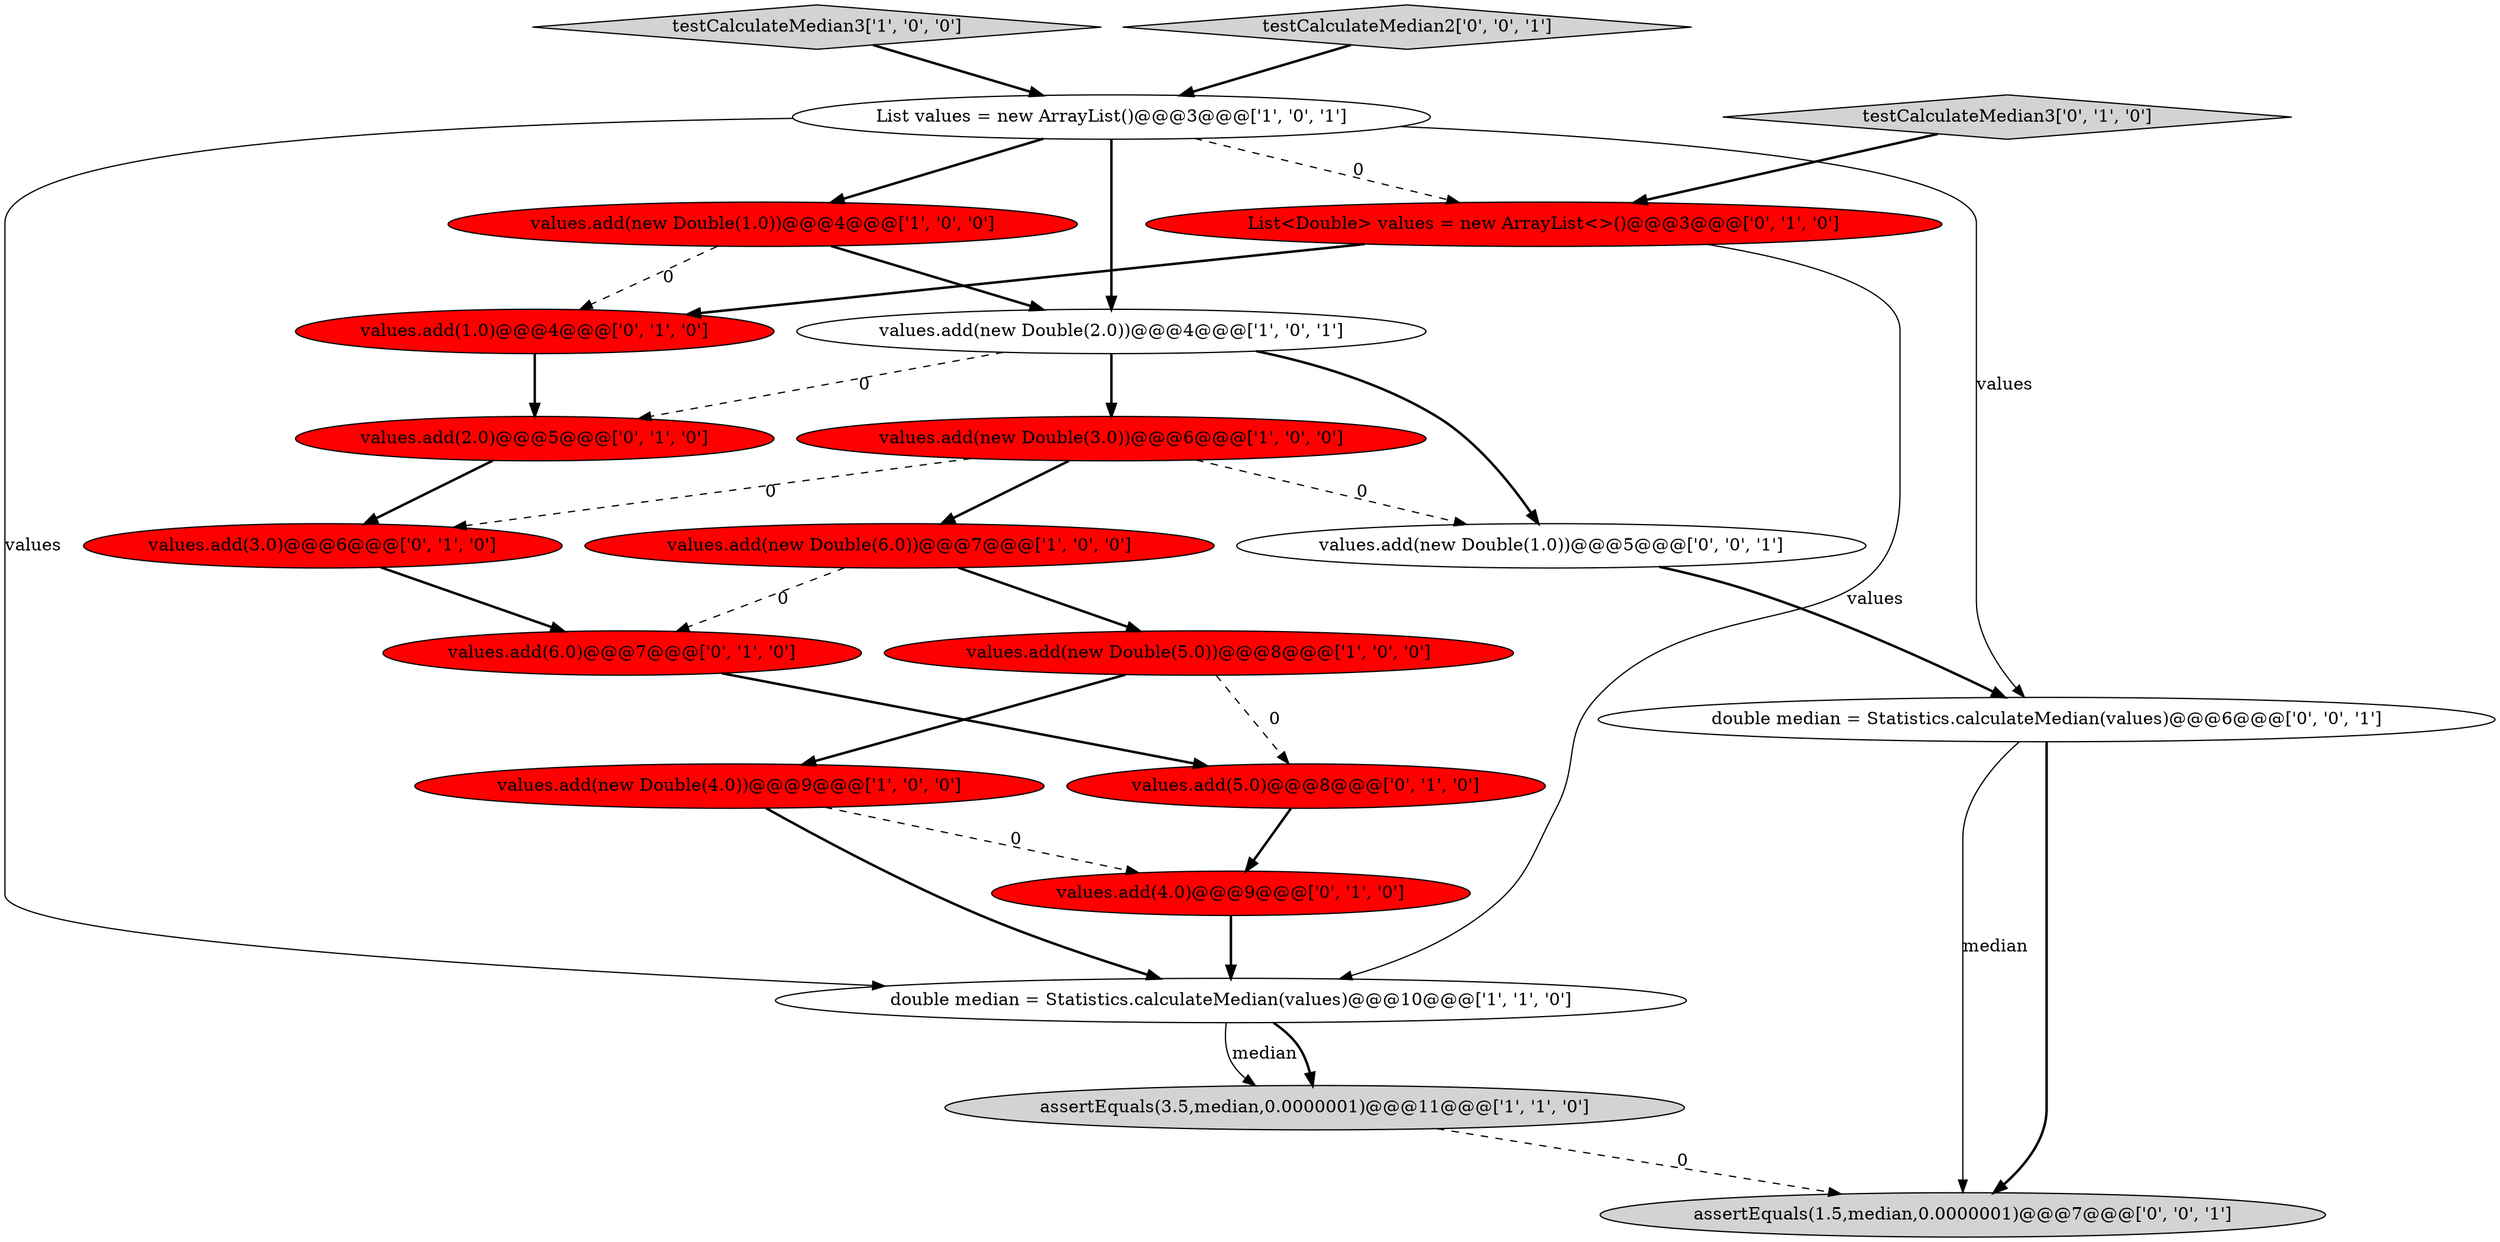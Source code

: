 digraph {
4 [style = filled, label = "values.add(new Double(6.0))@@@7@@@['1', '0', '0']", fillcolor = red, shape = ellipse image = "AAA1AAABBB1BBB"];
7 [style = filled, label = "testCalculateMedian3['1', '0', '0']", fillcolor = lightgray, shape = diamond image = "AAA0AAABBB1BBB"];
3 [style = filled, label = "values.add(new Double(3.0))@@@6@@@['1', '0', '0']", fillcolor = red, shape = ellipse image = "AAA1AAABBB1BBB"];
21 [style = filled, label = "testCalculateMedian2['0', '0', '1']", fillcolor = lightgray, shape = diamond image = "AAA0AAABBB3BBB"];
2 [style = filled, label = "assertEquals(3.5,median,0.0000001)@@@11@@@['1', '1', '0']", fillcolor = lightgray, shape = ellipse image = "AAA0AAABBB1BBB"];
6 [style = filled, label = "double median = Statistics.calculateMedian(values)@@@10@@@['1', '1', '0']", fillcolor = white, shape = ellipse image = "AAA0AAABBB1BBB"];
20 [style = filled, label = "double median = Statistics.calculateMedian(values)@@@6@@@['0', '0', '1']", fillcolor = white, shape = ellipse image = "AAA0AAABBB3BBB"];
1 [style = filled, label = "values.add(new Double(4.0))@@@9@@@['1', '0', '0']", fillcolor = red, shape = ellipse image = "AAA1AAABBB1BBB"];
9 [style = filled, label = "values.add(new Double(2.0))@@@4@@@['1', '0', '1']", fillcolor = white, shape = ellipse image = "AAA0AAABBB1BBB"];
12 [style = filled, label = "values.add(3.0)@@@6@@@['0', '1', '0']", fillcolor = red, shape = ellipse image = "AAA1AAABBB2BBB"];
15 [style = filled, label = "values.add(4.0)@@@9@@@['0', '1', '0']", fillcolor = red, shape = ellipse image = "AAA1AAABBB2BBB"];
10 [style = filled, label = "values.add(2.0)@@@5@@@['0', '1', '0']", fillcolor = red, shape = ellipse image = "AAA1AAABBB2BBB"];
0 [style = filled, label = "values.add(new Double(1.0))@@@4@@@['1', '0', '0']", fillcolor = red, shape = ellipse image = "AAA1AAABBB1BBB"];
14 [style = filled, label = "List<Double> values = new ArrayList<>()@@@3@@@['0', '1', '0']", fillcolor = red, shape = ellipse image = "AAA1AAABBB2BBB"];
8 [style = filled, label = "values.add(new Double(5.0))@@@8@@@['1', '0', '0']", fillcolor = red, shape = ellipse image = "AAA1AAABBB1BBB"];
16 [style = filled, label = "values.add(1.0)@@@4@@@['0', '1', '0']", fillcolor = red, shape = ellipse image = "AAA1AAABBB2BBB"];
11 [style = filled, label = "values.add(5.0)@@@8@@@['0', '1', '0']", fillcolor = red, shape = ellipse image = "AAA1AAABBB2BBB"];
19 [style = filled, label = "assertEquals(1.5,median,0.0000001)@@@7@@@['0', '0', '1']", fillcolor = lightgray, shape = ellipse image = "AAA0AAABBB3BBB"];
5 [style = filled, label = "List values = new ArrayList()@@@3@@@['1', '0', '1']", fillcolor = white, shape = ellipse image = "AAA0AAABBB1BBB"];
18 [style = filled, label = "values.add(new Double(1.0))@@@5@@@['0', '0', '1']", fillcolor = white, shape = ellipse image = "AAA0AAABBB3BBB"];
13 [style = filled, label = "testCalculateMedian3['0', '1', '0']", fillcolor = lightgray, shape = diamond image = "AAA0AAABBB2BBB"];
17 [style = filled, label = "values.add(6.0)@@@7@@@['0', '1', '0']", fillcolor = red, shape = ellipse image = "AAA1AAABBB2BBB"];
14->16 [style = bold, label=""];
14->6 [style = solid, label="values"];
0->9 [style = bold, label=""];
5->14 [style = dashed, label="0"];
9->10 [style = dashed, label="0"];
2->19 [style = dashed, label="0"];
5->9 [style = bold, label=""];
4->17 [style = dashed, label="0"];
16->10 [style = bold, label=""];
6->2 [style = solid, label="median"];
1->15 [style = dashed, label="0"];
3->18 [style = dashed, label="0"];
12->17 [style = bold, label=""];
0->16 [style = dashed, label="0"];
15->6 [style = bold, label=""];
3->4 [style = bold, label=""];
11->15 [style = bold, label=""];
6->2 [style = bold, label=""];
8->1 [style = bold, label=""];
21->5 [style = bold, label=""];
18->20 [style = bold, label=""];
5->6 [style = solid, label="values"];
7->5 [style = bold, label=""];
1->6 [style = bold, label=""];
9->18 [style = bold, label=""];
3->12 [style = dashed, label="0"];
5->0 [style = bold, label=""];
10->12 [style = bold, label=""];
9->3 [style = bold, label=""];
4->8 [style = bold, label=""];
8->11 [style = dashed, label="0"];
20->19 [style = bold, label=""];
5->20 [style = solid, label="values"];
13->14 [style = bold, label=""];
20->19 [style = solid, label="median"];
17->11 [style = bold, label=""];
}
